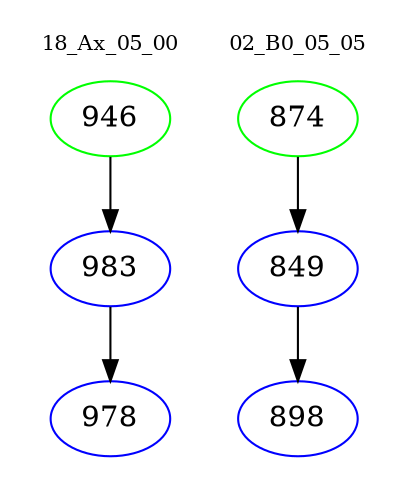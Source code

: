 digraph{
subgraph cluster_0 {
color = white
label = "18_Ax_05_00";
fontsize=10;
T0_946 [label="946", color="green"]
T0_946 -> T0_983 [color="black"]
T0_983 [label="983", color="blue"]
T0_983 -> T0_978 [color="black"]
T0_978 [label="978", color="blue"]
}
subgraph cluster_1 {
color = white
label = "02_B0_05_05";
fontsize=10;
T1_874 [label="874", color="green"]
T1_874 -> T1_849 [color="black"]
T1_849 [label="849", color="blue"]
T1_849 -> T1_898 [color="black"]
T1_898 [label="898", color="blue"]
}
}
